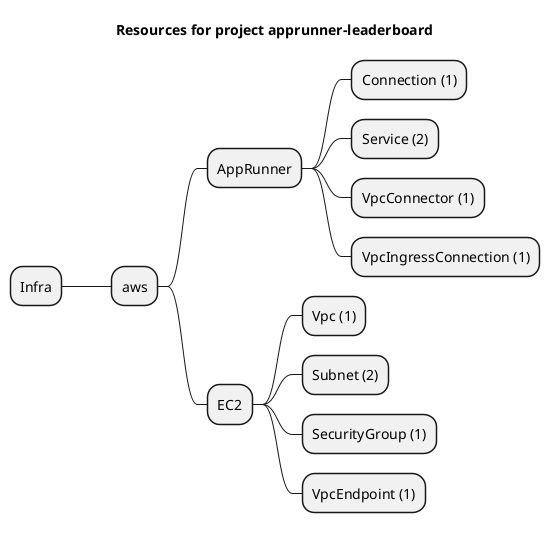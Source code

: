 @startmindmap
title Resources for project apprunner-leaderboard
skinparam monochrome true
+ Infra
++ aws
+++ AppRunner
++++ Connection (1)
++++ Service (2)
++++ VpcConnector (1)
++++ VpcIngressConnection (1)
+++ EC2
++++ Vpc (1)
++++ Subnet (2)
++++ SecurityGroup (1)
++++ VpcEndpoint (1)
@endmindmap